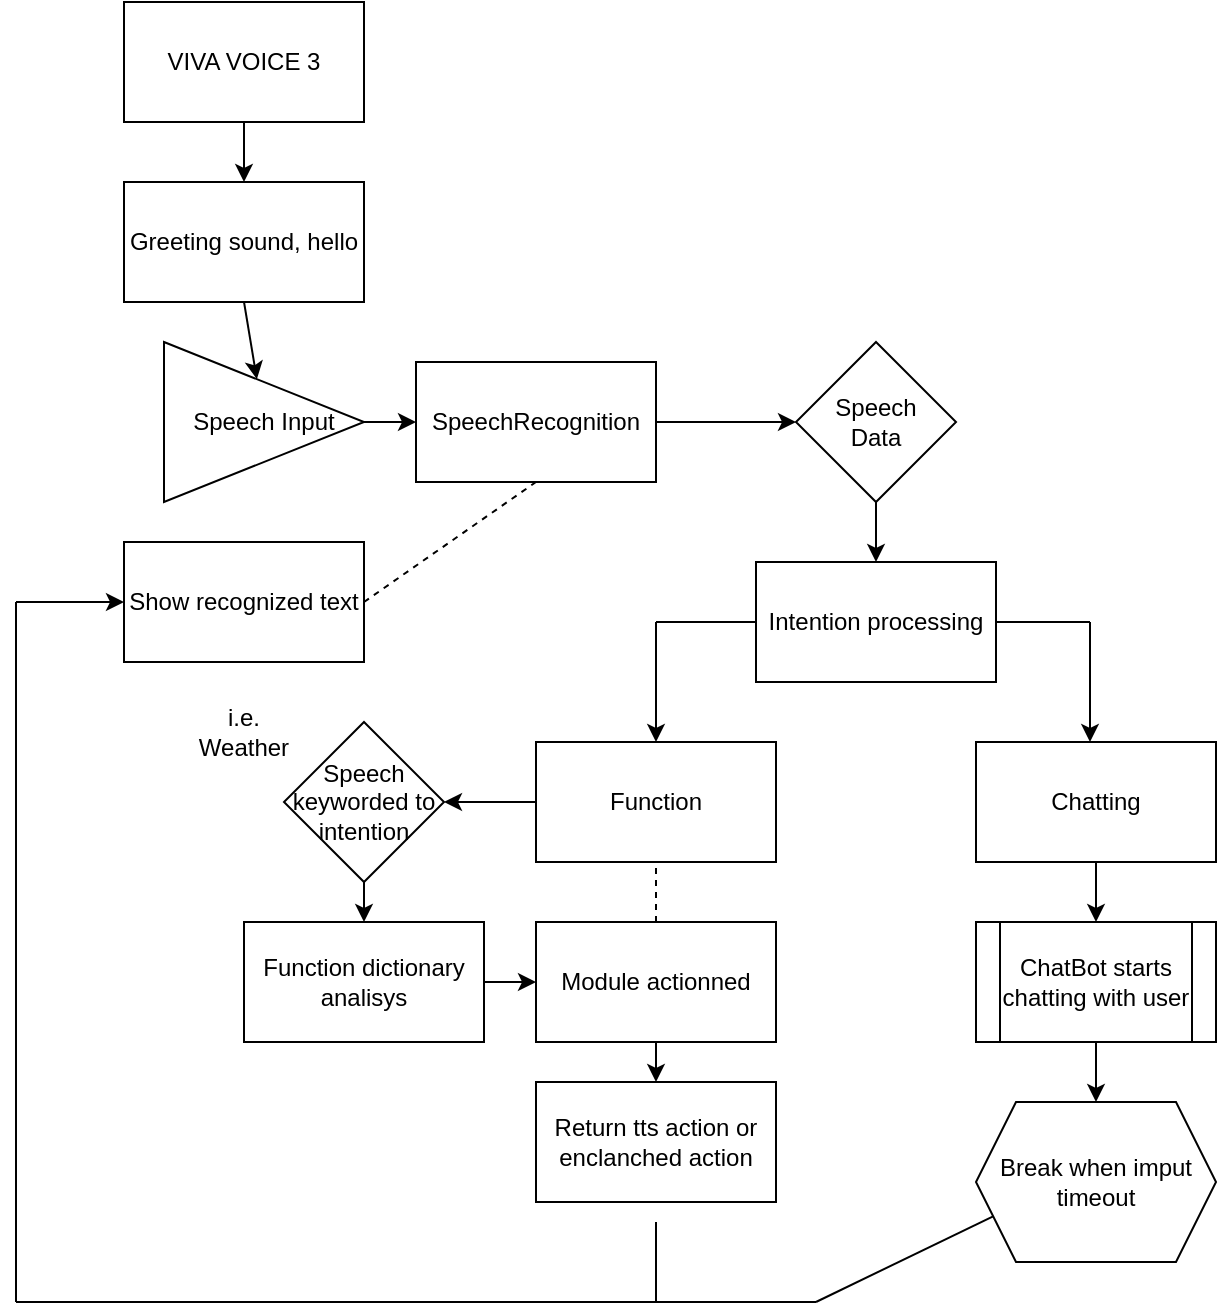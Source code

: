 <mxfile>
    <diagram id="hDR36enosZCKcJ6avd5M" name="Page-1">
        <mxGraphModel dx="944" dy="707" grid="1" gridSize="10" guides="1" tooltips="1" connect="1" arrows="1" fold="1" page="1" pageScale="1" pageWidth="827" pageHeight="1169" math="0" shadow="0">
            <root>
                <mxCell id="0"/>
                <mxCell id="1" parent="0"/>
                <mxCell id="5" style="edgeStyle=none;html=1;exitX=0.5;exitY=1;exitDx=0;exitDy=0;entryX=0.5;entryY=0;entryDx=0;entryDy=0;" edge="1" parent="1" source="3" target="4">
                    <mxGeometry relative="1" as="geometry"/>
                </mxCell>
                <mxCell id="3" value="VIVA VOICE 3" style="rounded=0;whiteSpace=wrap;html=1;" vertex="1" parent="1">
                    <mxGeometry x="294" y="70" width="120" height="60" as="geometry"/>
                </mxCell>
                <mxCell id="9" style="edgeStyle=none;html=1;exitX=0.5;exitY=1;exitDx=0;exitDy=0;" edge="1" parent="1" source="4" target="6">
                    <mxGeometry relative="1" as="geometry"/>
                </mxCell>
                <mxCell id="4" value="Greeting sound, hello" style="rounded=0;whiteSpace=wrap;html=1;" vertex="1" parent="1">
                    <mxGeometry x="294" y="160" width="120" height="60" as="geometry"/>
                </mxCell>
                <mxCell id="8" style="edgeStyle=none;html=1;exitX=1;exitY=0.5;exitDx=0;exitDy=0;entryX=0;entryY=0.5;entryDx=0;entryDy=0;" edge="1" parent="1" source="6" target="7">
                    <mxGeometry relative="1" as="geometry"/>
                </mxCell>
                <mxCell id="6" value="Speech Input" style="triangle;whiteSpace=wrap;html=1;" vertex="1" parent="1">
                    <mxGeometry x="314" y="240" width="100" height="80" as="geometry"/>
                </mxCell>
                <mxCell id="11" style="edgeStyle=none;html=1;exitX=1;exitY=0.5;exitDx=0;exitDy=0;entryX=0;entryY=0.5;entryDx=0;entryDy=0;" edge="1" parent="1" source="7" target="10">
                    <mxGeometry relative="1" as="geometry"/>
                </mxCell>
                <mxCell id="7" value="SpeechRecognition" style="rounded=0;whiteSpace=wrap;html=1;" vertex="1" parent="1">
                    <mxGeometry x="440" y="250" width="120" height="60" as="geometry"/>
                </mxCell>
                <mxCell id="15" style="edgeStyle=none;html=1;exitX=0.5;exitY=1;exitDx=0;exitDy=0;" edge="1" parent="1" source="10" target="14">
                    <mxGeometry relative="1" as="geometry"/>
                </mxCell>
                <mxCell id="10" value="Speech&lt;br&gt;Data" style="rhombus;whiteSpace=wrap;html=1;" vertex="1" parent="1">
                    <mxGeometry x="630" y="240" width="80" height="80" as="geometry"/>
                </mxCell>
                <mxCell id="12" value="Show recognized text" style="rounded=0;whiteSpace=wrap;html=1;" vertex="1" parent="1">
                    <mxGeometry x="294" y="340" width="120" height="60" as="geometry"/>
                </mxCell>
                <mxCell id="13" value="" style="endArrow=none;dashed=1;html=1;entryX=0.5;entryY=1;entryDx=0;entryDy=0;exitX=1;exitY=0.5;exitDx=0;exitDy=0;" edge="1" parent="1" source="12" target="7">
                    <mxGeometry width="50" height="50" relative="1" as="geometry">
                        <mxPoint x="530" y="390" as="sourcePoint"/>
                        <mxPoint x="580" y="340" as="targetPoint"/>
                    </mxGeometry>
                </mxCell>
                <mxCell id="14" value="Intention processing" style="rounded=0;whiteSpace=wrap;html=1;" vertex="1" parent="1">
                    <mxGeometry x="610" y="350" width="120" height="60" as="geometry"/>
                </mxCell>
                <mxCell id="18" value="" style="endArrow=none;html=1;entryX=0;entryY=0.5;entryDx=0;entryDy=0;" edge="1" parent="1" target="14">
                    <mxGeometry width="50" height="50" relative="1" as="geometry">
                        <mxPoint x="560" y="380" as="sourcePoint"/>
                        <mxPoint x="570" y="440" as="targetPoint"/>
                    </mxGeometry>
                </mxCell>
                <mxCell id="19" value="" style="endArrow=classic;html=1;" edge="1" parent="1">
                    <mxGeometry width="50" height="50" relative="1" as="geometry">
                        <mxPoint x="560" y="380" as="sourcePoint"/>
                        <mxPoint x="560" y="440" as="targetPoint"/>
                    </mxGeometry>
                </mxCell>
                <mxCell id="20" value="" style="endArrow=none;html=1;" edge="1" parent="1" target="14">
                    <mxGeometry width="50" height="50" relative="1" as="geometry">
                        <mxPoint x="777" y="380" as="sourcePoint"/>
                        <mxPoint x="827" y="380" as="targetPoint"/>
                    </mxGeometry>
                </mxCell>
                <mxCell id="21" value="" style="endArrow=classic;html=1;" edge="1" parent="1">
                    <mxGeometry width="50" height="50" relative="1" as="geometry">
                        <mxPoint x="777" y="380" as="sourcePoint"/>
                        <mxPoint x="777" y="440" as="targetPoint"/>
                    </mxGeometry>
                </mxCell>
                <mxCell id="27" style="edgeStyle=none;html=1;exitX=0;exitY=0.5;exitDx=0;exitDy=0;entryX=1;entryY=0.5;entryDx=0;entryDy=0;" edge="1" parent="1" source="22" target="26">
                    <mxGeometry relative="1" as="geometry"/>
                </mxCell>
                <mxCell id="22" value="Function" style="rounded=0;whiteSpace=wrap;html=1;" vertex="1" parent="1">
                    <mxGeometry x="500" y="440" width="120" height="60" as="geometry"/>
                </mxCell>
                <mxCell id="25" style="edgeStyle=none;html=1;exitX=0.5;exitY=1;exitDx=0;exitDy=0;" edge="1" parent="1" source="23" target="24">
                    <mxGeometry relative="1" as="geometry"/>
                </mxCell>
                <mxCell id="23" value="Chatting" style="rounded=0;whiteSpace=wrap;html=1;" vertex="1" parent="1">
                    <mxGeometry x="720" y="440" width="120" height="60" as="geometry"/>
                </mxCell>
                <mxCell id="35" style="edgeStyle=none;html=1;exitX=0.5;exitY=1;exitDx=0;exitDy=0;entryX=0.5;entryY=0;entryDx=0;entryDy=0;" edge="1" parent="1" source="24" target="34">
                    <mxGeometry relative="1" as="geometry"/>
                </mxCell>
                <mxCell id="24" value="ChatBot starts chatting with user" style="shape=process;whiteSpace=wrap;html=1;backgroundOutline=1;" vertex="1" parent="1">
                    <mxGeometry x="720" y="530" width="120" height="60" as="geometry"/>
                </mxCell>
                <mxCell id="30" style="edgeStyle=none;html=1;exitX=0.5;exitY=1;exitDx=0;exitDy=0;entryX=0.5;entryY=0;entryDx=0;entryDy=0;" edge="1" parent="1" source="26" target="29">
                    <mxGeometry relative="1" as="geometry"/>
                </mxCell>
                <mxCell id="26" value="Speech keyworded to intention" style="rhombus;whiteSpace=wrap;html=1;" vertex="1" parent="1">
                    <mxGeometry x="374" y="430" width="80" height="80" as="geometry"/>
                </mxCell>
                <mxCell id="28" value="i.e. Weather" style="text;html=1;strokeColor=none;fillColor=none;align=center;verticalAlign=middle;whiteSpace=wrap;rounded=0;" vertex="1" parent="1">
                    <mxGeometry x="324" y="420" width="60" height="30" as="geometry"/>
                </mxCell>
                <mxCell id="32" style="edgeStyle=none;html=1;exitX=1;exitY=0.5;exitDx=0;exitDy=0;entryX=0;entryY=0.5;entryDx=0;entryDy=0;" edge="1" parent="1" source="29" target="31">
                    <mxGeometry relative="1" as="geometry"/>
                </mxCell>
                <mxCell id="29" value="Function dictionary analisys" style="rounded=0;whiteSpace=wrap;html=1;" vertex="1" parent="1">
                    <mxGeometry x="354" y="530" width="120" height="60" as="geometry"/>
                </mxCell>
                <mxCell id="37" style="edgeStyle=none;html=1;exitX=0.5;exitY=1;exitDx=0;exitDy=0;entryX=0.5;entryY=0;entryDx=0;entryDy=0;" edge="1" parent="1" source="31" target="36">
                    <mxGeometry relative="1" as="geometry"/>
                </mxCell>
                <mxCell id="31" value="Module actionned" style="rounded=0;whiteSpace=wrap;html=1;" vertex="1" parent="1">
                    <mxGeometry x="500" y="530" width="120" height="60" as="geometry"/>
                </mxCell>
                <mxCell id="33" value="" style="endArrow=none;dashed=1;html=1;entryX=0.5;entryY=1;entryDx=0;entryDy=0;exitX=0.5;exitY=0;exitDx=0;exitDy=0;" edge="1" parent="1" source="31" target="22">
                    <mxGeometry width="50" height="50" relative="1" as="geometry">
                        <mxPoint x="610" y="640" as="sourcePoint"/>
                        <mxPoint x="660" y="590" as="targetPoint"/>
                    </mxGeometry>
                </mxCell>
                <mxCell id="34" value="Break when imput timeout" style="shape=hexagon;perimeter=hexagonPerimeter2;whiteSpace=wrap;html=1;fixedSize=1;" vertex="1" parent="1">
                    <mxGeometry x="720" y="620" width="120" height="80" as="geometry"/>
                </mxCell>
                <mxCell id="36" value="Return tts action or enclanched action" style="rounded=0;whiteSpace=wrap;html=1;" vertex="1" parent="1">
                    <mxGeometry x="500" y="610" width="120" height="60" as="geometry"/>
                </mxCell>
                <mxCell id="39" value="" style="endArrow=none;html=1;entryX=0;entryY=0.75;entryDx=0;entryDy=0;" edge="1" parent="1" target="34">
                    <mxGeometry width="50" height="50" relative="1" as="geometry">
                        <mxPoint x="640" y="720" as="sourcePoint"/>
                        <mxPoint x="560" y="730" as="targetPoint"/>
                    </mxGeometry>
                </mxCell>
                <mxCell id="40" value="" style="endArrow=none;html=1;" edge="1" parent="1">
                    <mxGeometry width="50" height="50" relative="1" as="geometry">
                        <mxPoint x="560" y="720" as="sourcePoint"/>
                        <mxPoint x="560" y="680" as="targetPoint"/>
                    </mxGeometry>
                </mxCell>
                <mxCell id="41" value="" style="endArrow=none;html=1;" edge="1" parent="1">
                    <mxGeometry width="50" height="50" relative="1" as="geometry">
                        <mxPoint x="240" y="720" as="sourcePoint"/>
                        <mxPoint x="640" y="720" as="targetPoint"/>
                    </mxGeometry>
                </mxCell>
                <mxCell id="42" value="" style="endArrow=none;html=1;" edge="1" parent="1">
                    <mxGeometry width="50" height="50" relative="1" as="geometry">
                        <mxPoint x="240" y="370" as="sourcePoint"/>
                        <mxPoint x="240" y="720" as="targetPoint"/>
                    </mxGeometry>
                </mxCell>
                <mxCell id="43" value="" style="endArrow=classic;html=1;entryX=0;entryY=0.5;entryDx=0;entryDy=0;" edge="1" parent="1" target="12">
                    <mxGeometry width="50" height="50" relative="1" as="geometry">
                        <mxPoint x="240" y="370" as="sourcePoint"/>
                        <mxPoint x="540" y="440" as="targetPoint"/>
                    </mxGeometry>
                </mxCell>
            </root>
        </mxGraphModel>
    </diagram>
</mxfile>